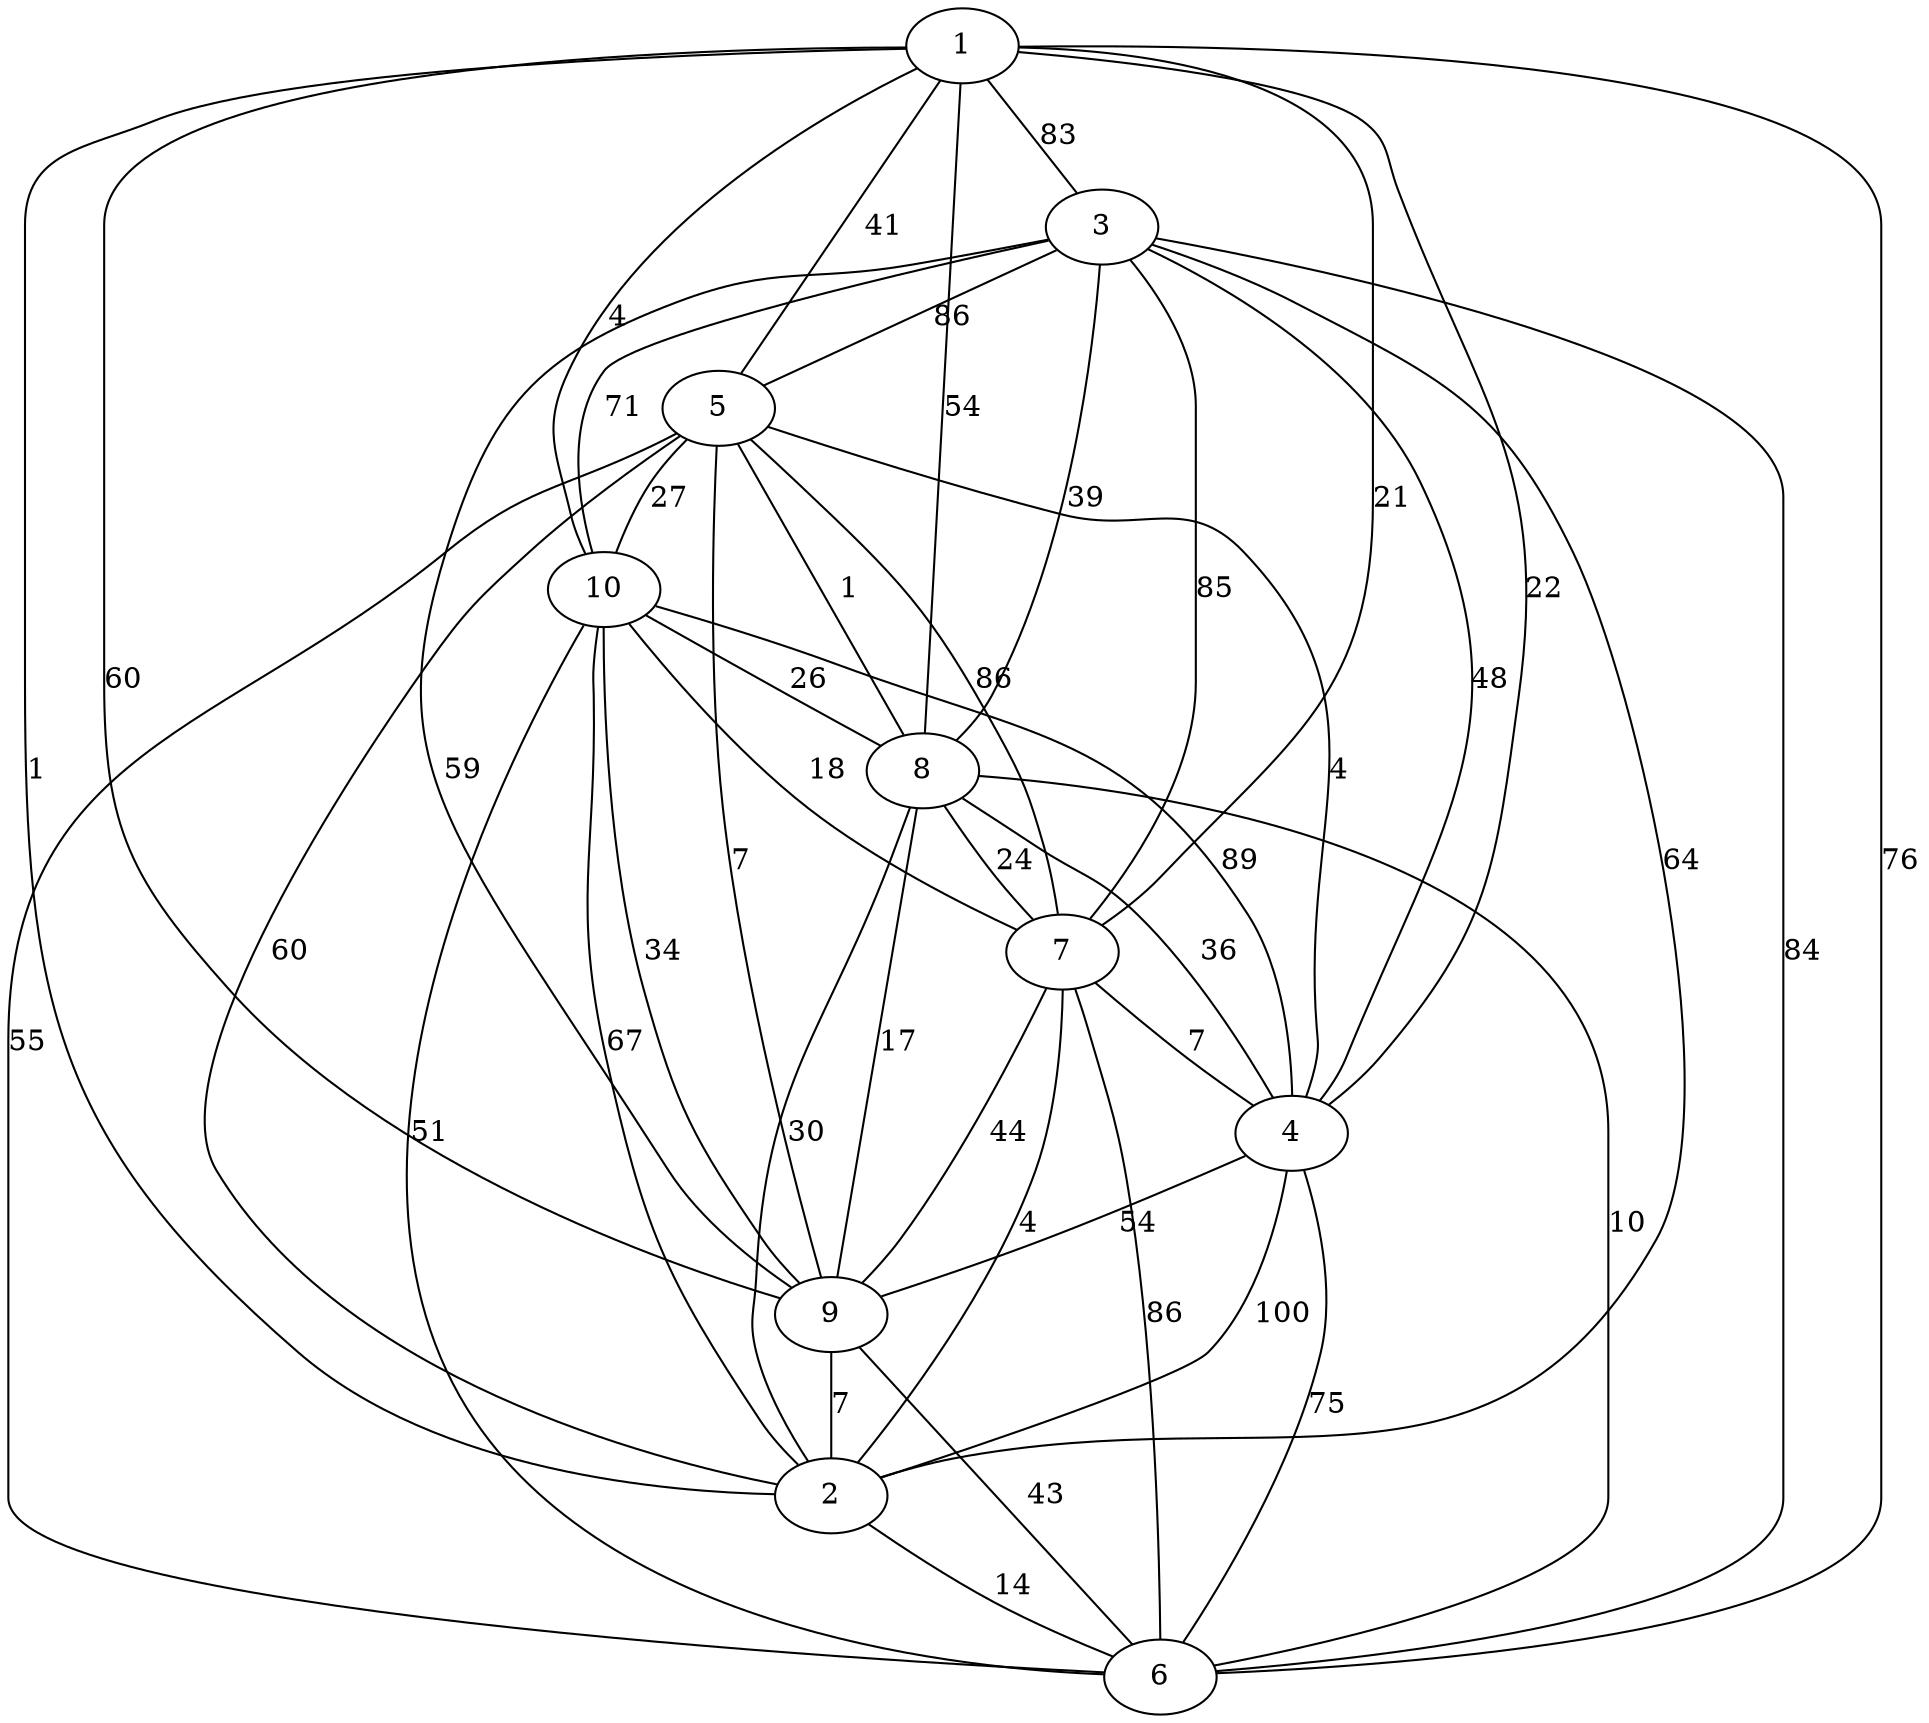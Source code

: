 graph G_1 {
    1;
    2;
    3;
    4;
    5;
    6;
    7;
    8;
    9;
    10;
    10 -- 7 [label="18"];
    4 -- 10 [label="89"];
    8 -- 7 [label="24"];
    3 -- 6 [label="84"];
    3 -- 7 [label="85"];
    5 -- 6 [label="55"];
    1 -- 10 [label="4"];
    1 -- 4 [label="22"];
    5 -- 7 [label="86"];
    9 -- 2 [label="7"];
    10 -- 8 [label="26"];
    7 -- 4 [label="7"];
    2 -- 6 [label="14"];
    9 -- 10 [label="34"];
    8 -- 2 [label="30"];
    1 -- 7 [label="21"];
    2 -- 1 [label="1"];
    8 -- 6 [label="10"];
    3 -- 8 [label="39"];
    5 -- 8 [label="1"];
    10 -- 3 [label="71"];
    2 -- 10 [label="67"];
    4 -- 6 [label="75"];
    7 -- 9 [label="44"];
    4 -- 5 [label="4"];
    6 -- 1 [label="76"];
    2 -- 3 [label="64"];
    4 -- 2 [label="100"];
    1 -- 9 [label="60"];
    7 -- 6 [label="86"];
    9 -- 6 [label="43"];
    7 -- 2 [label="4"];
    1 -- 3 [label="83"];
    3 -- 5 [label="86"];
    9 -- 5 [label="7"];
    9 -- 8 [label="17"];
    8 -- 4 [label="36"];
    9 -- 3 [label="59"];
    6 -- 10 [label="51"];
    4 -- 3 [label="48"];
    5 -- 1 [label="41"];
    5 -- 10 [label="27"];
    4 -- 9 [label="54"];
    2 -- 5 [label="60"];
    8 -- 1 [label="54"];
}